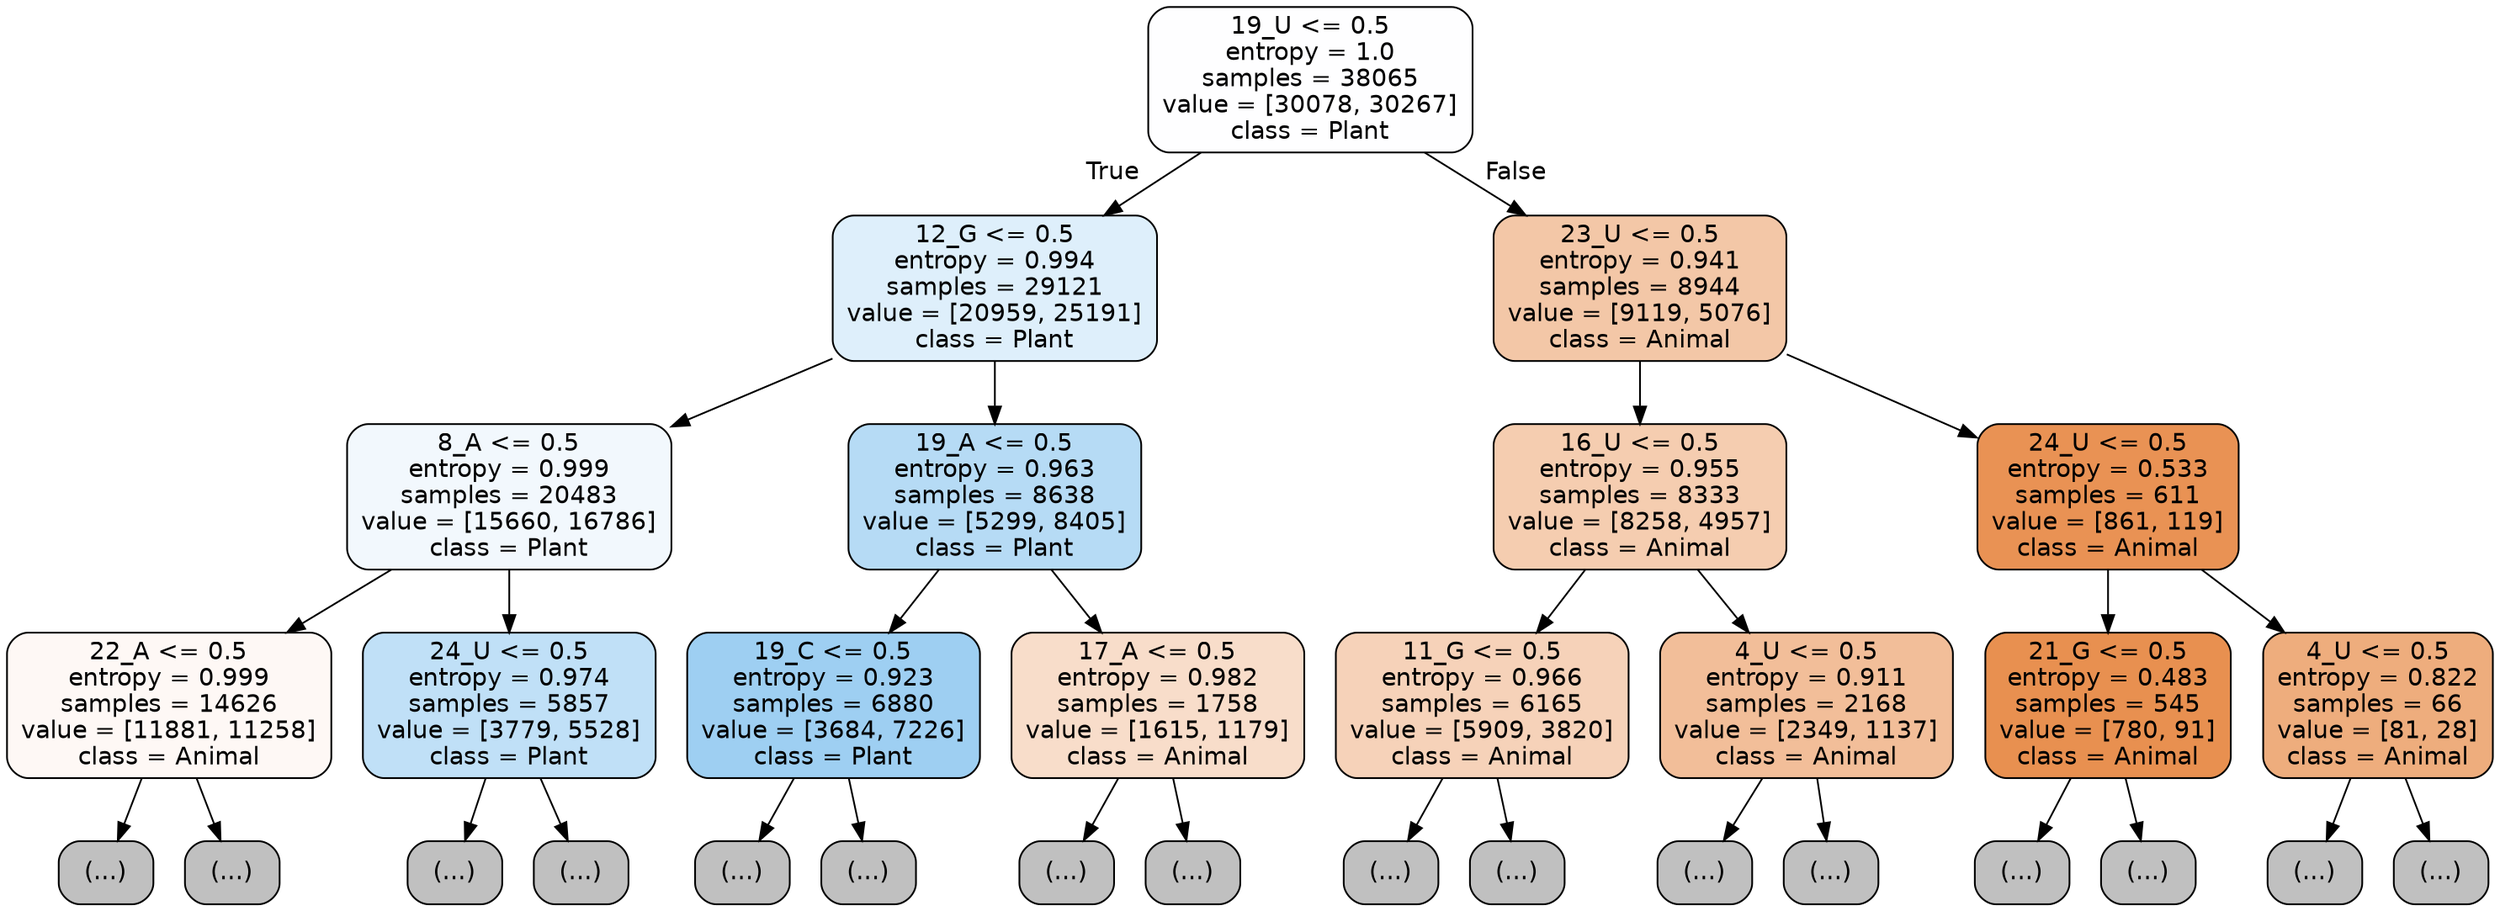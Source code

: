 digraph Tree {
node [shape=box, style="filled, rounded", color="black", fontname="helvetica"] ;
edge [fontname="helvetica"] ;
0 [label="19_U <= 0.5\nentropy = 1.0\nsamples = 38065\nvalue = [30078, 30267]\nclass = Plant", fillcolor="#fefeff"] ;
1 [label="12_G <= 0.5\nentropy = 0.994\nsamples = 29121\nvalue = [20959, 25191]\nclass = Plant", fillcolor="#deeffb"] ;
0 -> 1 [labeldistance=2.5, labelangle=45, headlabel="True"] ;
2 [label="8_A <= 0.5\nentropy = 0.999\nsamples = 20483\nvalue = [15660, 16786]\nclass = Plant", fillcolor="#f2f8fd"] ;
1 -> 2 ;
3 [label="22_A <= 0.5\nentropy = 0.999\nsamples = 14626\nvalue = [11881, 11258]\nclass = Animal", fillcolor="#fef8f5"] ;
2 -> 3 ;
4 [label="(...)", fillcolor="#C0C0C0"] ;
3 -> 4 ;
6271 [label="(...)", fillcolor="#C0C0C0"] ;
3 -> 6271 ;
7118 [label="24_U <= 0.5\nentropy = 0.974\nsamples = 5857\nvalue = [3779, 5528]\nclass = Plant", fillcolor="#c0e0f7"] ;
2 -> 7118 ;
7119 [label="(...)", fillcolor="#C0C0C0"] ;
7118 -> 7119 ;
9324 [label="(...)", fillcolor="#C0C0C0"] ;
7118 -> 9324 ;
9391 [label="19_A <= 0.5\nentropy = 0.963\nsamples = 8638\nvalue = [5299, 8405]\nclass = Plant", fillcolor="#b6dbf5"] ;
1 -> 9391 ;
9392 [label="19_C <= 0.5\nentropy = 0.923\nsamples = 6880\nvalue = [3684, 7226]\nclass = Plant", fillcolor="#9ecff2"] ;
9391 -> 9392 ;
9393 [label="(...)", fillcolor="#C0C0C0"] ;
9392 -> 9393 ;
10504 [label="(...)", fillcolor="#C0C0C0"] ;
9392 -> 10504 ;
11613 [label="17_A <= 0.5\nentropy = 0.982\nsamples = 1758\nvalue = [1615, 1179]\nclass = Animal", fillcolor="#f8ddca"] ;
9391 -> 11613 ;
11614 [label="(...)", fillcolor="#C0C0C0"] ;
11613 -> 11614 ;
12337 [label="(...)", fillcolor="#C0C0C0"] ;
11613 -> 12337 ;
12580 [label="23_U <= 0.5\nentropy = 0.941\nsamples = 8944\nvalue = [9119, 5076]\nclass = Animal", fillcolor="#f3c7a7"] ;
0 -> 12580 [labeldistance=2.5, labelangle=-45, headlabel="False"] ;
12581 [label="16_U <= 0.5\nentropy = 0.955\nsamples = 8333\nvalue = [8258, 4957]\nclass = Animal", fillcolor="#f5cdb0"] ;
12580 -> 12581 ;
12582 [label="11_G <= 0.5\nentropy = 0.966\nsamples = 6165\nvalue = [5909, 3820]\nclass = Animal", fillcolor="#f6d2b9"] ;
12581 -> 12582 ;
12583 [label="(...)", fillcolor="#C0C0C0"] ;
12582 -> 12583 ;
14824 [label="(...)", fillcolor="#C0C0C0"] ;
12582 -> 14824 ;
15635 [label="4_U <= 0.5\nentropy = 0.911\nsamples = 2168\nvalue = [2349, 1137]\nclass = Animal", fillcolor="#f2be99"] ;
12581 -> 15635 ;
15636 [label="(...)", fillcolor="#C0C0C0"] ;
15635 -> 15636 ;
16471 [label="(...)", fillcolor="#C0C0C0"] ;
15635 -> 16471 ;
16832 [label="24_U <= 0.5\nentropy = 0.533\nsamples = 611\nvalue = [861, 119]\nclass = Animal", fillcolor="#e99254"] ;
12580 -> 16832 ;
16833 [label="21_G <= 0.5\nentropy = 0.483\nsamples = 545\nvalue = [780, 91]\nclass = Animal", fillcolor="#e89050"] ;
16832 -> 16833 ;
16834 [label="(...)", fillcolor="#C0C0C0"] ;
16833 -> 16834 ;
16949 [label="(...)", fillcolor="#C0C0C0"] ;
16833 -> 16949 ;
17020 [label="4_U <= 0.5\nentropy = 0.822\nsamples = 66\nvalue = [81, 28]\nclass = Animal", fillcolor="#eead7d"] ;
16832 -> 17020 ;
17021 [label="(...)", fillcolor="#C0C0C0"] ;
17020 -> 17021 ;
17028 [label="(...)", fillcolor="#C0C0C0"] ;
17020 -> 17028 ;
}